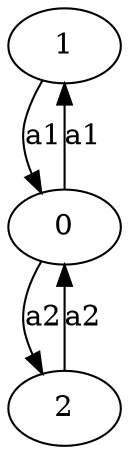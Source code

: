 digraph  {
1;
0;
2;
1 -> 0  [key=0, label=a1];
0 -> 1  [key=0, label=a1];
0 -> 2  [key=0, label=a2];
2 -> 0  [key=0, label=a2];
}
